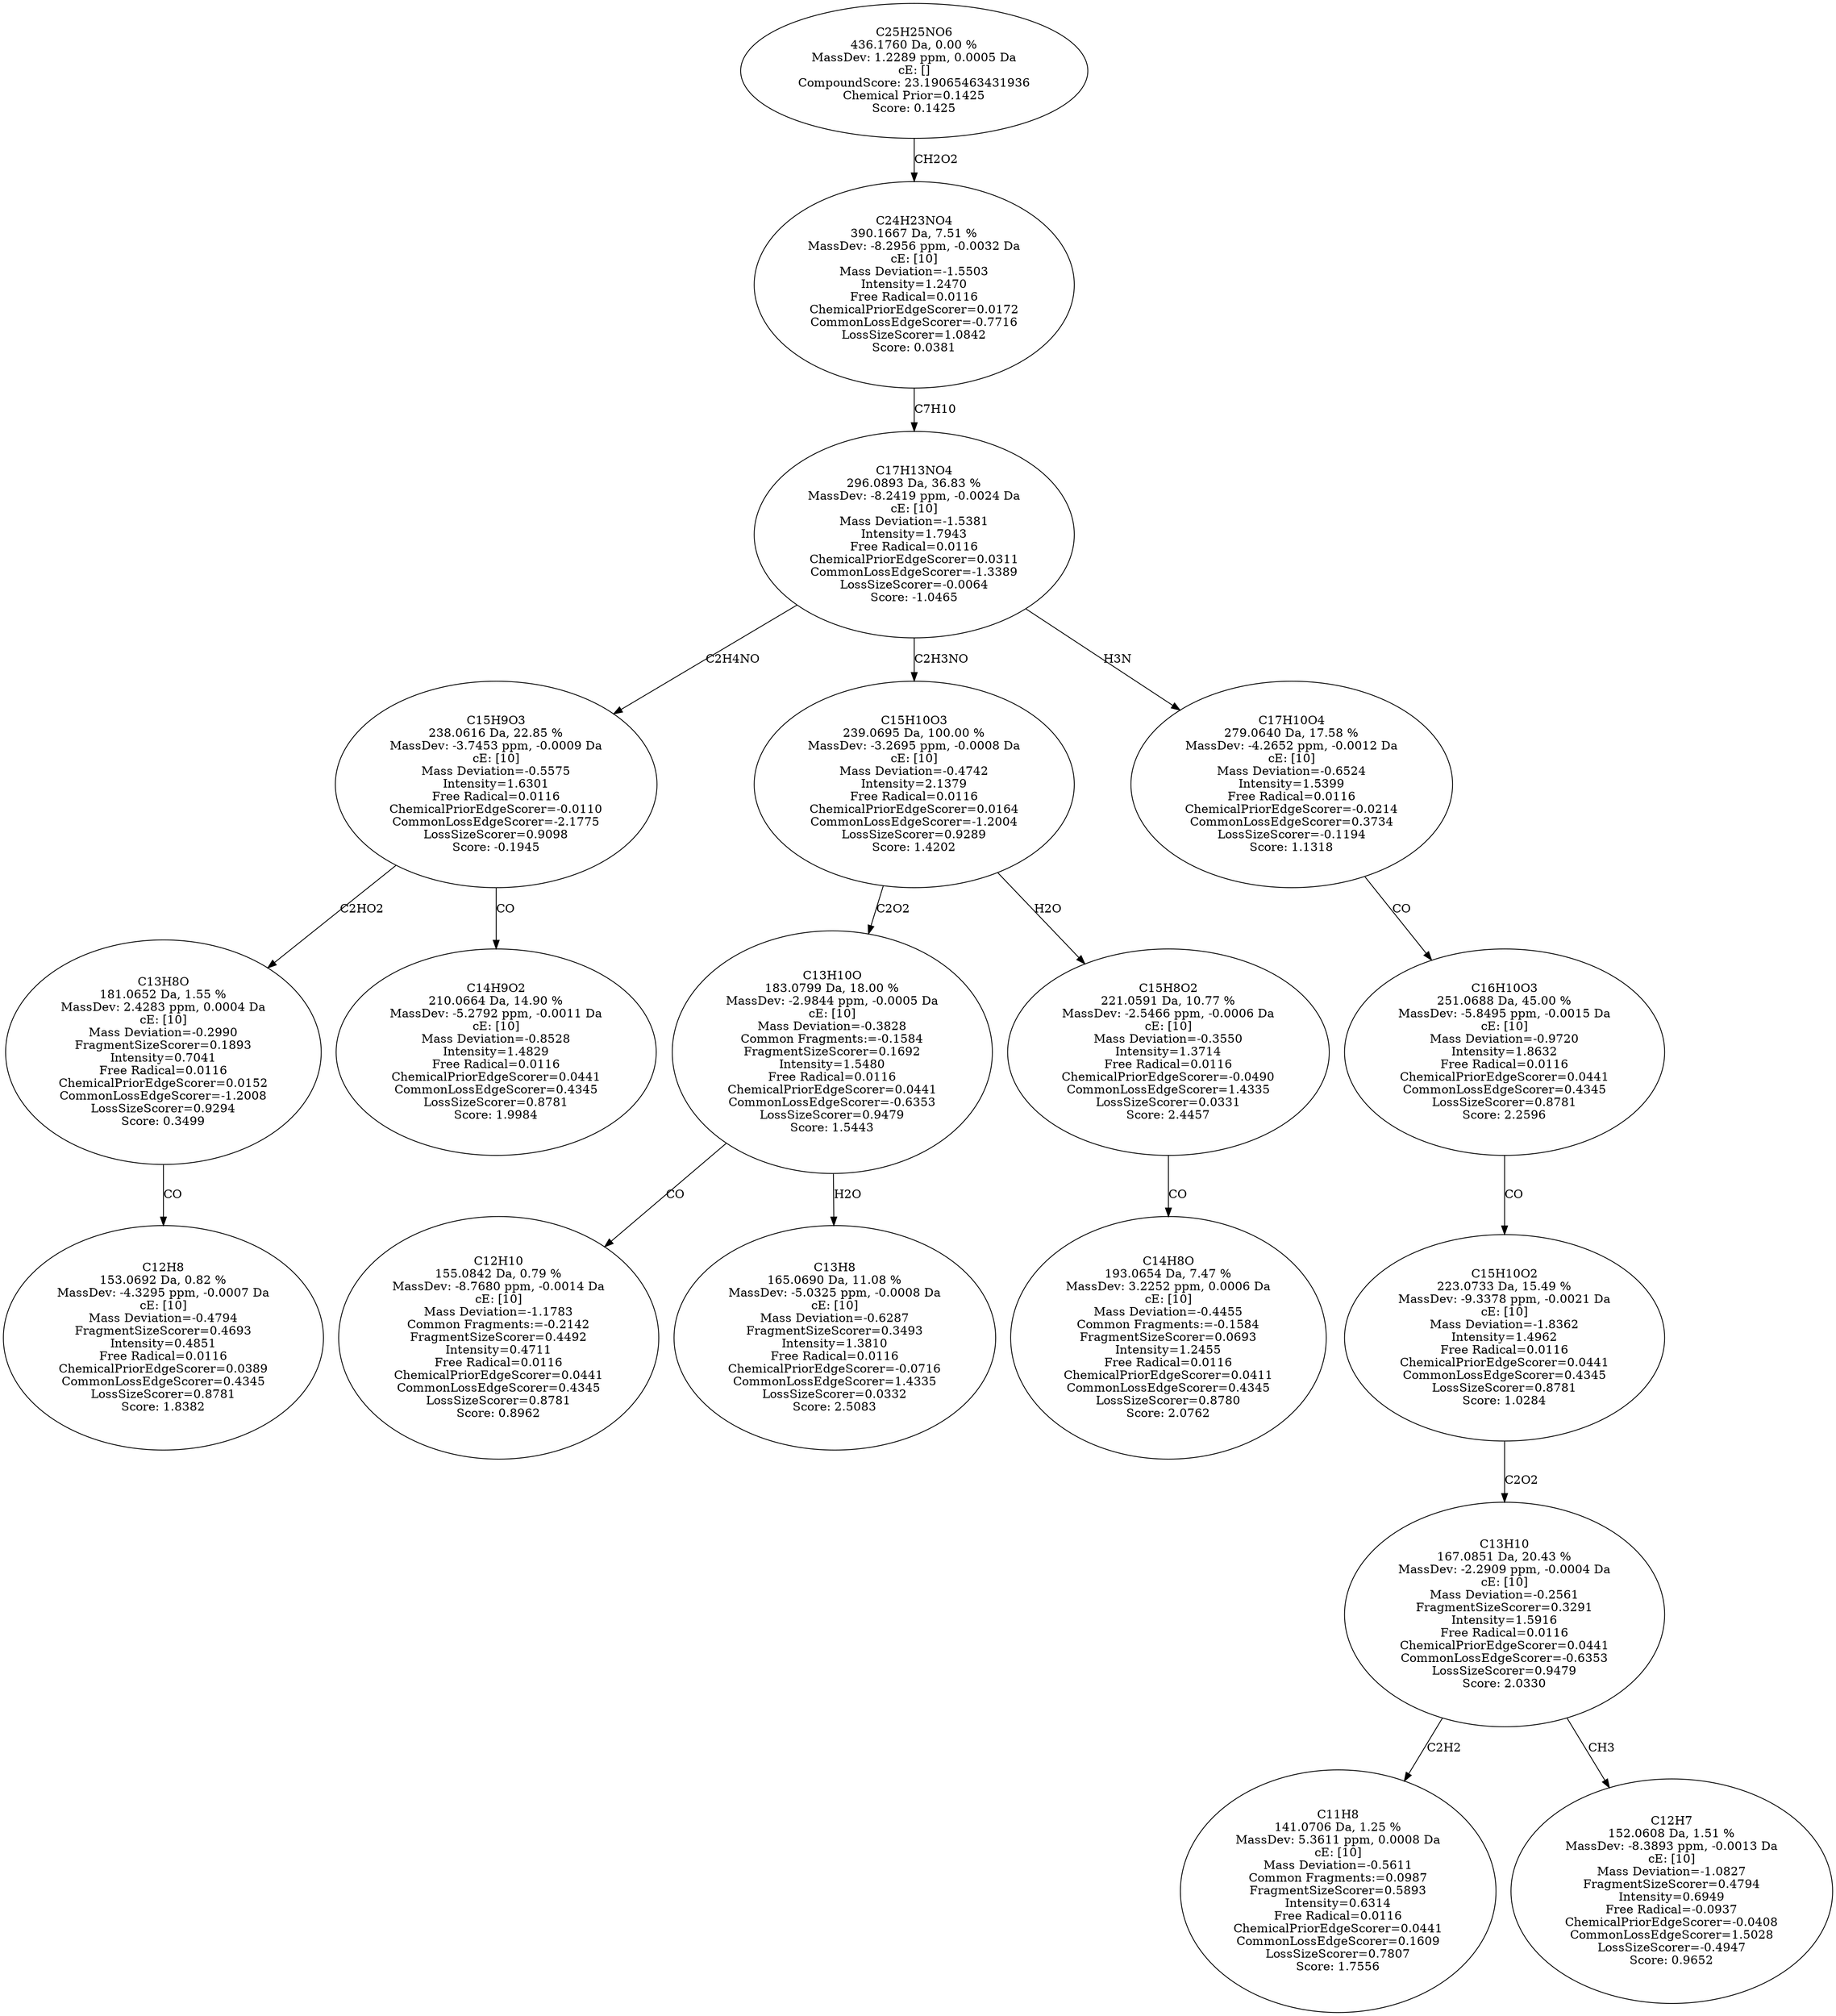 strict digraph {
v1 [label="C12H8\n153.0692 Da, 0.82 %\nMassDev: -4.3295 ppm, -0.0007 Da\ncE: [10]\nMass Deviation=-0.4794\nFragmentSizeScorer=0.4693\nIntensity=0.4851\nFree Radical=0.0116\nChemicalPriorEdgeScorer=0.0389\nCommonLossEdgeScorer=0.4345\nLossSizeScorer=0.8781\nScore: 1.8382"];
v2 [label="C13H8O\n181.0652 Da, 1.55 %\nMassDev: 2.4283 ppm, 0.0004 Da\ncE: [10]\nMass Deviation=-0.2990\nFragmentSizeScorer=0.1893\nIntensity=0.7041\nFree Radical=0.0116\nChemicalPriorEdgeScorer=0.0152\nCommonLossEdgeScorer=-1.2008\nLossSizeScorer=0.9294\nScore: 0.3499"];
v3 [label="C14H9O2\n210.0664 Da, 14.90 %\nMassDev: -5.2792 ppm, -0.0011 Da\ncE: [10]\nMass Deviation=-0.8528\nIntensity=1.4829\nFree Radical=0.0116\nChemicalPriorEdgeScorer=0.0441\nCommonLossEdgeScorer=0.4345\nLossSizeScorer=0.8781\nScore: 1.9984"];
v4 [label="C15H9O3\n238.0616 Da, 22.85 %\nMassDev: -3.7453 ppm, -0.0009 Da\ncE: [10]\nMass Deviation=-0.5575\nIntensity=1.6301\nFree Radical=0.0116\nChemicalPriorEdgeScorer=-0.0110\nCommonLossEdgeScorer=-2.1775\nLossSizeScorer=0.9098\nScore: -0.1945"];
v5 [label="C12H10\n155.0842 Da, 0.79 %\nMassDev: -8.7680 ppm, -0.0014 Da\ncE: [10]\nMass Deviation=-1.1783\nCommon Fragments:=-0.2142\nFragmentSizeScorer=0.4492\nIntensity=0.4711\nFree Radical=0.0116\nChemicalPriorEdgeScorer=0.0441\nCommonLossEdgeScorer=0.4345\nLossSizeScorer=0.8781\nScore: 0.8962"];
v6 [label="C13H8\n165.0690 Da, 11.08 %\nMassDev: -5.0325 ppm, -0.0008 Da\ncE: [10]\nMass Deviation=-0.6287\nFragmentSizeScorer=0.3493\nIntensity=1.3810\nFree Radical=0.0116\nChemicalPriorEdgeScorer=-0.0716\nCommonLossEdgeScorer=1.4335\nLossSizeScorer=0.0332\nScore: 2.5083"];
v7 [label="C13H10O\n183.0799 Da, 18.00 %\nMassDev: -2.9844 ppm, -0.0005 Da\ncE: [10]\nMass Deviation=-0.3828\nCommon Fragments:=-0.1584\nFragmentSizeScorer=0.1692\nIntensity=1.5480\nFree Radical=0.0116\nChemicalPriorEdgeScorer=0.0441\nCommonLossEdgeScorer=-0.6353\nLossSizeScorer=0.9479\nScore: 1.5443"];
v8 [label="C14H8O\n193.0654 Da, 7.47 %\nMassDev: 3.2252 ppm, 0.0006 Da\ncE: [10]\nMass Deviation=-0.4455\nCommon Fragments:=-0.1584\nFragmentSizeScorer=0.0693\nIntensity=1.2455\nFree Radical=0.0116\nChemicalPriorEdgeScorer=0.0411\nCommonLossEdgeScorer=0.4345\nLossSizeScorer=0.8780\nScore: 2.0762"];
v9 [label="C15H8O2\n221.0591 Da, 10.77 %\nMassDev: -2.5466 ppm, -0.0006 Da\ncE: [10]\nMass Deviation=-0.3550\nIntensity=1.3714\nFree Radical=0.0116\nChemicalPriorEdgeScorer=-0.0490\nCommonLossEdgeScorer=1.4335\nLossSizeScorer=0.0331\nScore: 2.4457"];
v10 [label="C15H10O3\n239.0695 Da, 100.00 %\nMassDev: -3.2695 ppm, -0.0008 Da\ncE: [10]\nMass Deviation=-0.4742\nIntensity=2.1379\nFree Radical=0.0116\nChemicalPriorEdgeScorer=0.0164\nCommonLossEdgeScorer=-1.2004\nLossSizeScorer=0.9289\nScore: 1.4202"];
v11 [label="C11H8\n141.0706 Da, 1.25 %\nMassDev: 5.3611 ppm, 0.0008 Da\ncE: [10]\nMass Deviation=-0.5611\nCommon Fragments:=0.0987\nFragmentSizeScorer=0.5893\nIntensity=0.6314\nFree Radical=0.0116\nChemicalPriorEdgeScorer=0.0441\nCommonLossEdgeScorer=0.1609\nLossSizeScorer=0.7807\nScore: 1.7556"];
v12 [label="C12H7\n152.0608 Da, 1.51 %\nMassDev: -8.3893 ppm, -0.0013 Da\ncE: [10]\nMass Deviation=-1.0827\nFragmentSizeScorer=0.4794\nIntensity=0.6949\nFree Radical=-0.0937\nChemicalPriorEdgeScorer=-0.0408\nCommonLossEdgeScorer=1.5028\nLossSizeScorer=-0.4947\nScore: 0.9652"];
v13 [label="C13H10\n167.0851 Da, 20.43 %\nMassDev: -2.2909 ppm, -0.0004 Da\ncE: [10]\nMass Deviation=-0.2561\nFragmentSizeScorer=0.3291\nIntensity=1.5916\nFree Radical=0.0116\nChemicalPriorEdgeScorer=0.0441\nCommonLossEdgeScorer=-0.6353\nLossSizeScorer=0.9479\nScore: 2.0330"];
v14 [label="C15H10O2\n223.0733 Da, 15.49 %\nMassDev: -9.3378 ppm, -0.0021 Da\ncE: [10]\nMass Deviation=-1.8362\nIntensity=1.4962\nFree Radical=0.0116\nChemicalPriorEdgeScorer=0.0441\nCommonLossEdgeScorer=0.4345\nLossSizeScorer=0.8781\nScore: 1.0284"];
v15 [label="C16H10O3\n251.0688 Da, 45.00 %\nMassDev: -5.8495 ppm, -0.0015 Da\ncE: [10]\nMass Deviation=-0.9720\nIntensity=1.8632\nFree Radical=0.0116\nChemicalPriorEdgeScorer=0.0441\nCommonLossEdgeScorer=0.4345\nLossSizeScorer=0.8781\nScore: 2.2596"];
v16 [label="C17H10O4\n279.0640 Da, 17.58 %\nMassDev: -4.2652 ppm, -0.0012 Da\ncE: [10]\nMass Deviation=-0.6524\nIntensity=1.5399\nFree Radical=0.0116\nChemicalPriorEdgeScorer=-0.0214\nCommonLossEdgeScorer=0.3734\nLossSizeScorer=-0.1194\nScore: 1.1318"];
v17 [label="C17H13NO4\n296.0893 Da, 36.83 %\nMassDev: -8.2419 ppm, -0.0024 Da\ncE: [10]\nMass Deviation=-1.5381\nIntensity=1.7943\nFree Radical=0.0116\nChemicalPriorEdgeScorer=0.0311\nCommonLossEdgeScorer=-1.3389\nLossSizeScorer=-0.0064\nScore: -1.0465"];
v18 [label="C24H23NO4\n390.1667 Da, 7.51 %\nMassDev: -8.2956 ppm, -0.0032 Da\ncE: [10]\nMass Deviation=-1.5503\nIntensity=1.2470\nFree Radical=0.0116\nChemicalPriorEdgeScorer=0.0172\nCommonLossEdgeScorer=-0.7716\nLossSizeScorer=1.0842\nScore: 0.0381"];
v19 [label="C25H25NO6\n436.1760 Da, 0.00 %\nMassDev: 1.2289 ppm, 0.0005 Da\ncE: []\nCompoundScore: 23.19065463431936\nChemical Prior=0.1425\nScore: 0.1425"];
v2 -> v1 [label="CO"];
v4 -> v2 [label="C2HO2"];
v4 -> v3 [label="CO"];
v17 -> v4 [label="C2H4NO"];
v7 -> v5 [label="CO"];
v7 -> v6 [label="H2O"];
v10 -> v7 [label="C2O2"];
v9 -> v8 [label="CO"];
v10 -> v9 [label="H2O"];
v17 -> v10 [label="C2H3NO"];
v13 -> v11 [label="C2H2"];
v13 -> v12 [label="CH3"];
v14 -> v13 [label="C2O2"];
v15 -> v14 [label="CO"];
v16 -> v15 [label="CO"];
v17 -> v16 [label="H3N"];
v18 -> v17 [label="C7H10"];
v19 -> v18 [label="CH2O2"];
}